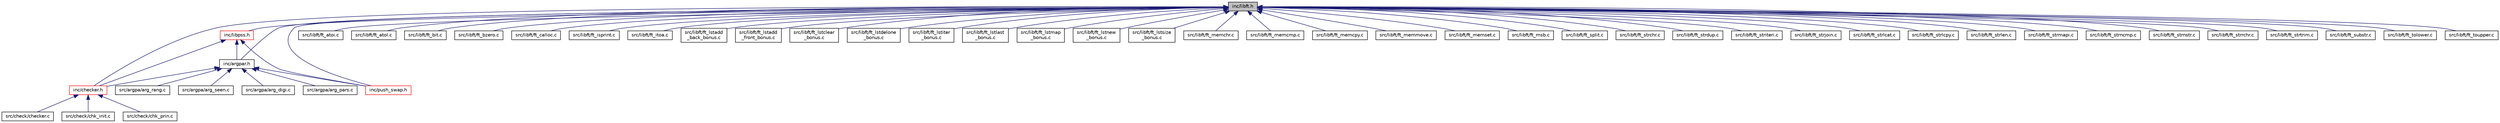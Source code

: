 digraph "inc/libft.h"
{
 // LATEX_PDF_SIZE
  edge [fontname="Helvetica",fontsize="10",labelfontname="Helvetica",labelfontsize="10"];
  node [fontname="Helvetica",fontsize="10",shape=record];
  Node1 [label="inc/libft.h",height=0.2,width=0.4,color="black", fillcolor="grey75", style="filled", fontcolor="black",tooltip=" "];
  Node1 -> Node2 [dir="back",color="midnightblue",fontsize="10",style="solid",fontname="Helvetica"];
  Node2 [label="inc/argpar.h",height=0.2,width=0.4,color="black", fillcolor="white", style="filled",URL="$d7/db5/argpar_8h.html",tooltip=" "];
  Node2 -> Node3 [dir="back",color="midnightblue",fontsize="10",style="solid",fontname="Helvetica"];
  Node3 [label="inc/checker.h",height=0.2,width=0.4,color="red", fillcolor="white", style="filled",URL="$d4/ddc/checker_8h.html",tooltip=" "];
  Node3 -> Node4 [dir="back",color="midnightblue",fontsize="10",style="solid",fontname="Helvetica"];
  Node4 [label="src/check/checker.c",height=0.2,width=0.4,color="black", fillcolor="white", style="filled",URL="$d1/dbc/checker_8c.html",tooltip=" "];
  Node3 -> Node5 [dir="back",color="midnightblue",fontsize="10",style="solid",fontname="Helvetica"];
  Node5 [label="src/check/chk_init.c",height=0.2,width=0.4,color="black", fillcolor="white", style="filled",URL="$dc/d77/chk__init_8c.html",tooltip=" "];
  Node3 -> Node6 [dir="back",color="midnightblue",fontsize="10",style="solid",fontname="Helvetica"];
  Node6 [label="src/check/chk_prin.c",height=0.2,width=0.4,color="black", fillcolor="white", style="filled",URL="$d0/d7a/chk__prin_8c.html",tooltip=" "];
  Node2 -> Node22 [dir="back",color="midnightblue",fontsize="10",style="solid",fontname="Helvetica"];
  Node22 [label="inc/push_swap.h",height=0.2,width=0.4,color="red", fillcolor="white", style="filled",URL="$de/d06/push__swap_8h.html",tooltip=" "];
  Node2 -> Node34 [dir="back",color="midnightblue",fontsize="10",style="solid",fontname="Helvetica"];
  Node34 [label="src/argpa/arg_digi.c",height=0.2,width=0.4,color="black", fillcolor="white", style="filled",URL="$d0/d65/arg__digi_8c.html",tooltip=" "];
  Node2 -> Node35 [dir="back",color="midnightblue",fontsize="10",style="solid",fontname="Helvetica"];
  Node35 [label="src/argpa/arg_pars.c",height=0.2,width=0.4,color="black", fillcolor="white", style="filled",URL="$d5/d07/arg__pars_8c.html",tooltip=" "];
  Node2 -> Node36 [dir="back",color="midnightblue",fontsize="10",style="solid",fontname="Helvetica"];
  Node36 [label="src/argpa/arg_rang.c",height=0.2,width=0.4,color="black", fillcolor="white", style="filled",URL="$dd/dd3/arg__rang_8c.html",tooltip=" "];
  Node2 -> Node37 [dir="back",color="midnightblue",fontsize="10",style="solid",fontname="Helvetica"];
  Node37 [label="src/argpa/arg_seen.c",height=0.2,width=0.4,color="black", fillcolor="white", style="filled",URL="$d0/d6e/arg__seen_8c.html",tooltip=" "];
  Node1 -> Node3 [dir="back",color="midnightblue",fontsize="10",style="solid",fontname="Helvetica"];
  Node1 -> Node38 [dir="back",color="midnightblue",fontsize="10",style="solid",fontname="Helvetica"];
  Node38 [label="inc/libpss.h",height=0.2,width=0.4,color="red", fillcolor="white", style="filled",URL="$dc/dfd/libpss_8h.html",tooltip=" "];
  Node38 -> Node2 [dir="back",color="midnightblue",fontsize="10",style="solid",fontname="Helvetica"];
  Node38 -> Node3 [dir="back",color="midnightblue",fontsize="10",style="solid",fontname="Helvetica"];
  Node38 -> Node22 [dir="back",color="midnightblue",fontsize="10",style="solid",fontname="Helvetica"];
  Node1 -> Node22 [dir="back",color="midnightblue",fontsize="10",style="solid",fontname="Helvetica"];
  Node1 -> Node74 [dir="back",color="midnightblue",fontsize="10",style="solid",fontname="Helvetica"];
  Node74 [label="src/libft/ft_atoi.c",height=0.2,width=0.4,color="black", fillcolor="white", style="filled",URL="$d1/dab/ft__atoi_8c.html",tooltip=" "];
  Node1 -> Node75 [dir="back",color="midnightblue",fontsize="10",style="solid",fontname="Helvetica"];
  Node75 [label="src/libft/ft_atol.c",height=0.2,width=0.4,color="black", fillcolor="white", style="filled",URL="$d8/d52/ft__atol_8c.html",tooltip=" "];
  Node1 -> Node76 [dir="back",color="midnightblue",fontsize="10",style="solid",fontname="Helvetica"];
  Node76 [label="src/libft/ft_bit.c",height=0.2,width=0.4,color="black", fillcolor="white", style="filled",URL="$d3/d05/ft__bit_8c.html",tooltip=" "];
  Node1 -> Node77 [dir="back",color="midnightblue",fontsize="10",style="solid",fontname="Helvetica"];
  Node77 [label="src/libft/ft_bzero.c",height=0.2,width=0.4,color="black", fillcolor="white", style="filled",URL="$dc/d82/ft__bzero_8c.html",tooltip=" "];
  Node1 -> Node78 [dir="back",color="midnightblue",fontsize="10",style="solid",fontname="Helvetica"];
  Node78 [label="src/libft/ft_calloc.c",height=0.2,width=0.4,color="black", fillcolor="white", style="filled",URL="$d2/d18/ft__calloc_8c.html",tooltip=" "];
  Node1 -> Node79 [dir="back",color="midnightblue",fontsize="10",style="solid",fontname="Helvetica"];
  Node79 [label="src/libft/ft_isprint.c",height=0.2,width=0.4,color="black", fillcolor="white", style="filled",URL="$d2/dc6/ft__isprint_8c.html",tooltip=" "];
  Node1 -> Node80 [dir="back",color="midnightblue",fontsize="10",style="solid",fontname="Helvetica"];
  Node80 [label="src/libft/ft_itoa.c",height=0.2,width=0.4,color="black", fillcolor="white", style="filled",URL="$d1/d7c/ft__itoa_8c.html",tooltip=" "];
  Node1 -> Node81 [dir="back",color="midnightblue",fontsize="10",style="solid",fontname="Helvetica"];
  Node81 [label="src/libft/ft_lstadd\l_back_bonus.c",height=0.2,width=0.4,color="black", fillcolor="white", style="filled",URL="$d1/d14/ft__lstadd__back__bonus_8c.html",tooltip=" "];
  Node1 -> Node82 [dir="back",color="midnightblue",fontsize="10",style="solid",fontname="Helvetica"];
  Node82 [label="src/libft/ft_lstadd\l_front_bonus.c",height=0.2,width=0.4,color="black", fillcolor="white", style="filled",URL="$df/d36/ft__lstadd__front__bonus_8c.html",tooltip=" "];
  Node1 -> Node83 [dir="back",color="midnightblue",fontsize="10",style="solid",fontname="Helvetica"];
  Node83 [label="src/libft/ft_lstclear\l_bonus.c",height=0.2,width=0.4,color="black", fillcolor="white", style="filled",URL="$da/dfa/ft__lstclear__bonus_8c.html",tooltip=" "];
  Node1 -> Node84 [dir="back",color="midnightblue",fontsize="10",style="solid",fontname="Helvetica"];
  Node84 [label="src/libft/ft_lstdelone\l_bonus.c",height=0.2,width=0.4,color="black", fillcolor="white", style="filled",URL="$df/dd6/ft__lstdelone__bonus_8c.html",tooltip=" "];
  Node1 -> Node85 [dir="back",color="midnightblue",fontsize="10",style="solid",fontname="Helvetica"];
  Node85 [label="src/libft/ft_lstiter\l_bonus.c",height=0.2,width=0.4,color="black", fillcolor="white", style="filled",URL="$d6/d06/ft__lstiter__bonus_8c.html",tooltip=" "];
  Node1 -> Node86 [dir="back",color="midnightblue",fontsize="10",style="solid",fontname="Helvetica"];
  Node86 [label="src/libft/ft_lstlast\l_bonus.c",height=0.2,width=0.4,color="black", fillcolor="white", style="filled",URL="$df/d16/ft__lstlast__bonus_8c.html",tooltip=" "];
  Node1 -> Node87 [dir="back",color="midnightblue",fontsize="10",style="solid",fontname="Helvetica"];
  Node87 [label="src/libft/ft_lstmap\l_bonus.c",height=0.2,width=0.4,color="black", fillcolor="white", style="filled",URL="$d7/de3/ft__lstmap__bonus_8c.html",tooltip=" "];
  Node1 -> Node88 [dir="back",color="midnightblue",fontsize="10",style="solid",fontname="Helvetica"];
  Node88 [label="src/libft/ft_lstnew\l_bonus.c",height=0.2,width=0.4,color="black", fillcolor="white", style="filled",URL="$db/d40/ft__lstnew__bonus_8c.html",tooltip=" "];
  Node1 -> Node89 [dir="back",color="midnightblue",fontsize="10",style="solid",fontname="Helvetica"];
  Node89 [label="src/libft/ft_lstsize\l_bonus.c",height=0.2,width=0.4,color="black", fillcolor="white", style="filled",URL="$d4/df0/ft__lstsize__bonus_8c.html",tooltip=" "];
  Node1 -> Node90 [dir="back",color="midnightblue",fontsize="10",style="solid",fontname="Helvetica"];
  Node90 [label="src/libft/ft_memchr.c",height=0.2,width=0.4,color="black", fillcolor="white", style="filled",URL="$d2/d08/ft__memchr_8c.html",tooltip=" "];
  Node1 -> Node91 [dir="back",color="midnightblue",fontsize="10",style="solid",fontname="Helvetica"];
  Node91 [label="src/libft/ft_memcmp.c",height=0.2,width=0.4,color="black", fillcolor="white", style="filled",URL="$d5/d76/ft__memcmp_8c.html",tooltip=" "];
  Node1 -> Node92 [dir="back",color="midnightblue",fontsize="10",style="solid",fontname="Helvetica"];
  Node92 [label="src/libft/ft_memcpy.c",height=0.2,width=0.4,color="black", fillcolor="white", style="filled",URL="$d5/dee/ft__memcpy_8c.html",tooltip=" "];
  Node1 -> Node93 [dir="back",color="midnightblue",fontsize="10",style="solid",fontname="Helvetica"];
  Node93 [label="src/libft/ft_memmove.c",height=0.2,width=0.4,color="black", fillcolor="white", style="filled",URL="$df/d9b/ft__memmove_8c.html",tooltip=" "];
  Node1 -> Node94 [dir="back",color="midnightblue",fontsize="10",style="solid",fontname="Helvetica"];
  Node94 [label="src/libft/ft_memset.c",height=0.2,width=0.4,color="black", fillcolor="white", style="filled",URL="$d0/d51/ft__memset_8c.html",tooltip=" "];
  Node1 -> Node95 [dir="back",color="midnightblue",fontsize="10",style="solid",fontname="Helvetica"];
  Node95 [label="src/libft/ft_msb.c",height=0.2,width=0.4,color="black", fillcolor="white", style="filled",URL="$d0/d82/ft__msb_8c.html",tooltip=" "];
  Node1 -> Node96 [dir="back",color="midnightblue",fontsize="10",style="solid",fontname="Helvetica"];
  Node96 [label="src/libft/ft_split.c",height=0.2,width=0.4,color="black", fillcolor="white", style="filled",URL="$d0/d42/ft__split_8c.html",tooltip=" "];
  Node1 -> Node97 [dir="back",color="midnightblue",fontsize="10",style="solid",fontname="Helvetica"];
  Node97 [label="src/libft/ft_strchr.c",height=0.2,width=0.4,color="black", fillcolor="white", style="filled",URL="$d0/d47/ft__strchr_8c.html",tooltip=" "];
  Node1 -> Node98 [dir="back",color="midnightblue",fontsize="10",style="solid",fontname="Helvetica"];
  Node98 [label="src/libft/ft_strdup.c",height=0.2,width=0.4,color="black", fillcolor="white", style="filled",URL="$de/dcf/ft__strdup_8c.html",tooltip=" "];
  Node1 -> Node99 [dir="back",color="midnightblue",fontsize="10",style="solid",fontname="Helvetica"];
  Node99 [label="src/libft/ft_striteri.c",height=0.2,width=0.4,color="black", fillcolor="white", style="filled",URL="$d0/dce/ft__striteri_8c.html",tooltip=" "];
  Node1 -> Node100 [dir="back",color="midnightblue",fontsize="10",style="solid",fontname="Helvetica"];
  Node100 [label="src/libft/ft_strjoin.c",height=0.2,width=0.4,color="black", fillcolor="white", style="filled",URL="$d1/d5a/ft__strjoin_8c.html",tooltip=" "];
  Node1 -> Node101 [dir="back",color="midnightblue",fontsize="10",style="solid",fontname="Helvetica"];
  Node101 [label="src/libft/ft_strlcat.c",height=0.2,width=0.4,color="black", fillcolor="white", style="filled",URL="$d8/d74/ft__strlcat_8c.html",tooltip=" "];
  Node1 -> Node102 [dir="back",color="midnightblue",fontsize="10",style="solid",fontname="Helvetica"];
  Node102 [label="src/libft/ft_strlcpy.c",height=0.2,width=0.4,color="black", fillcolor="white", style="filled",URL="$d5/dd7/ft__strlcpy_8c.html",tooltip=" "];
  Node1 -> Node103 [dir="back",color="midnightblue",fontsize="10",style="solid",fontname="Helvetica"];
  Node103 [label="src/libft/ft_strlen.c",height=0.2,width=0.4,color="black", fillcolor="white", style="filled",URL="$d7/d85/ft__strlen_8c.html",tooltip=" "];
  Node1 -> Node104 [dir="back",color="midnightblue",fontsize="10",style="solid",fontname="Helvetica"];
  Node104 [label="src/libft/ft_strmapi.c",height=0.2,width=0.4,color="black", fillcolor="white", style="filled",URL="$da/db6/ft__strmapi_8c.html",tooltip=" "];
  Node1 -> Node105 [dir="back",color="midnightblue",fontsize="10",style="solid",fontname="Helvetica"];
  Node105 [label="src/libft/ft_strncmp.c",height=0.2,width=0.4,color="black", fillcolor="white", style="filled",URL="$d0/d75/ft__strncmp_8c.html",tooltip=" "];
  Node1 -> Node106 [dir="back",color="midnightblue",fontsize="10",style="solid",fontname="Helvetica"];
  Node106 [label="src/libft/ft_strnstr.c",height=0.2,width=0.4,color="black", fillcolor="white", style="filled",URL="$db/d37/ft__strnstr_8c.html",tooltip=" "];
  Node1 -> Node107 [dir="back",color="midnightblue",fontsize="10",style="solid",fontname="Helvetica"];
  Node107 [label="src/libft/ft_strrchr.c",height=0.2,width=0.4,color="black", fillcolor="white", style="filled",URL="$d8/dc5/ft__strrchr_8c.html",tooltip=" "];
  Node1 -> Node108 [dir="back",color="midnightblue",fontsize="10",style="solid",fontname="Helvetica"];
  Node108 [label="src/libft/ft_strtrim.c",height=0.2,width=0.4,color="black", fillcolor="white", style="filled",URL="$d9/de5/ft__strtrim_8c.html",tooltip=" "];
  Node1 -> Node109 [dir="back",color="midnightblue",fontsize="10",style="solid",fontname="Helvetica"];
  Node109 [label="src/libft/ft_substr.c",height=0.2,width=0.4,color="black", fillcolor="white", style="filled",URL="$d1/d82/ft__substr_8c.html",tooltip=" "];
  Node1 -> Node110 [dir="back",color="midnightblue",fontsize="10",style="solid",fontname="Helvetica"];
  Node110 [label="src/libft/ft_tolower.c",height=0.2,width=0.4,color="black", fillcolor="white", style="filled",URL="$dc/d23/ft__tolower_8c.html",tooltip=" "];
  Node1 -> Node111 [dir="back",color="midnightblue",fontsize="10",style="solid",fontname="Helvetica"];
  Node111 [label="src/libft/ft_toupper.c",height=0.2,width=0.4,color="black", fillcolor="white", style="filled",URL="$d4/d00/ft__toupper_8c.html",tooltip=" "];
}
